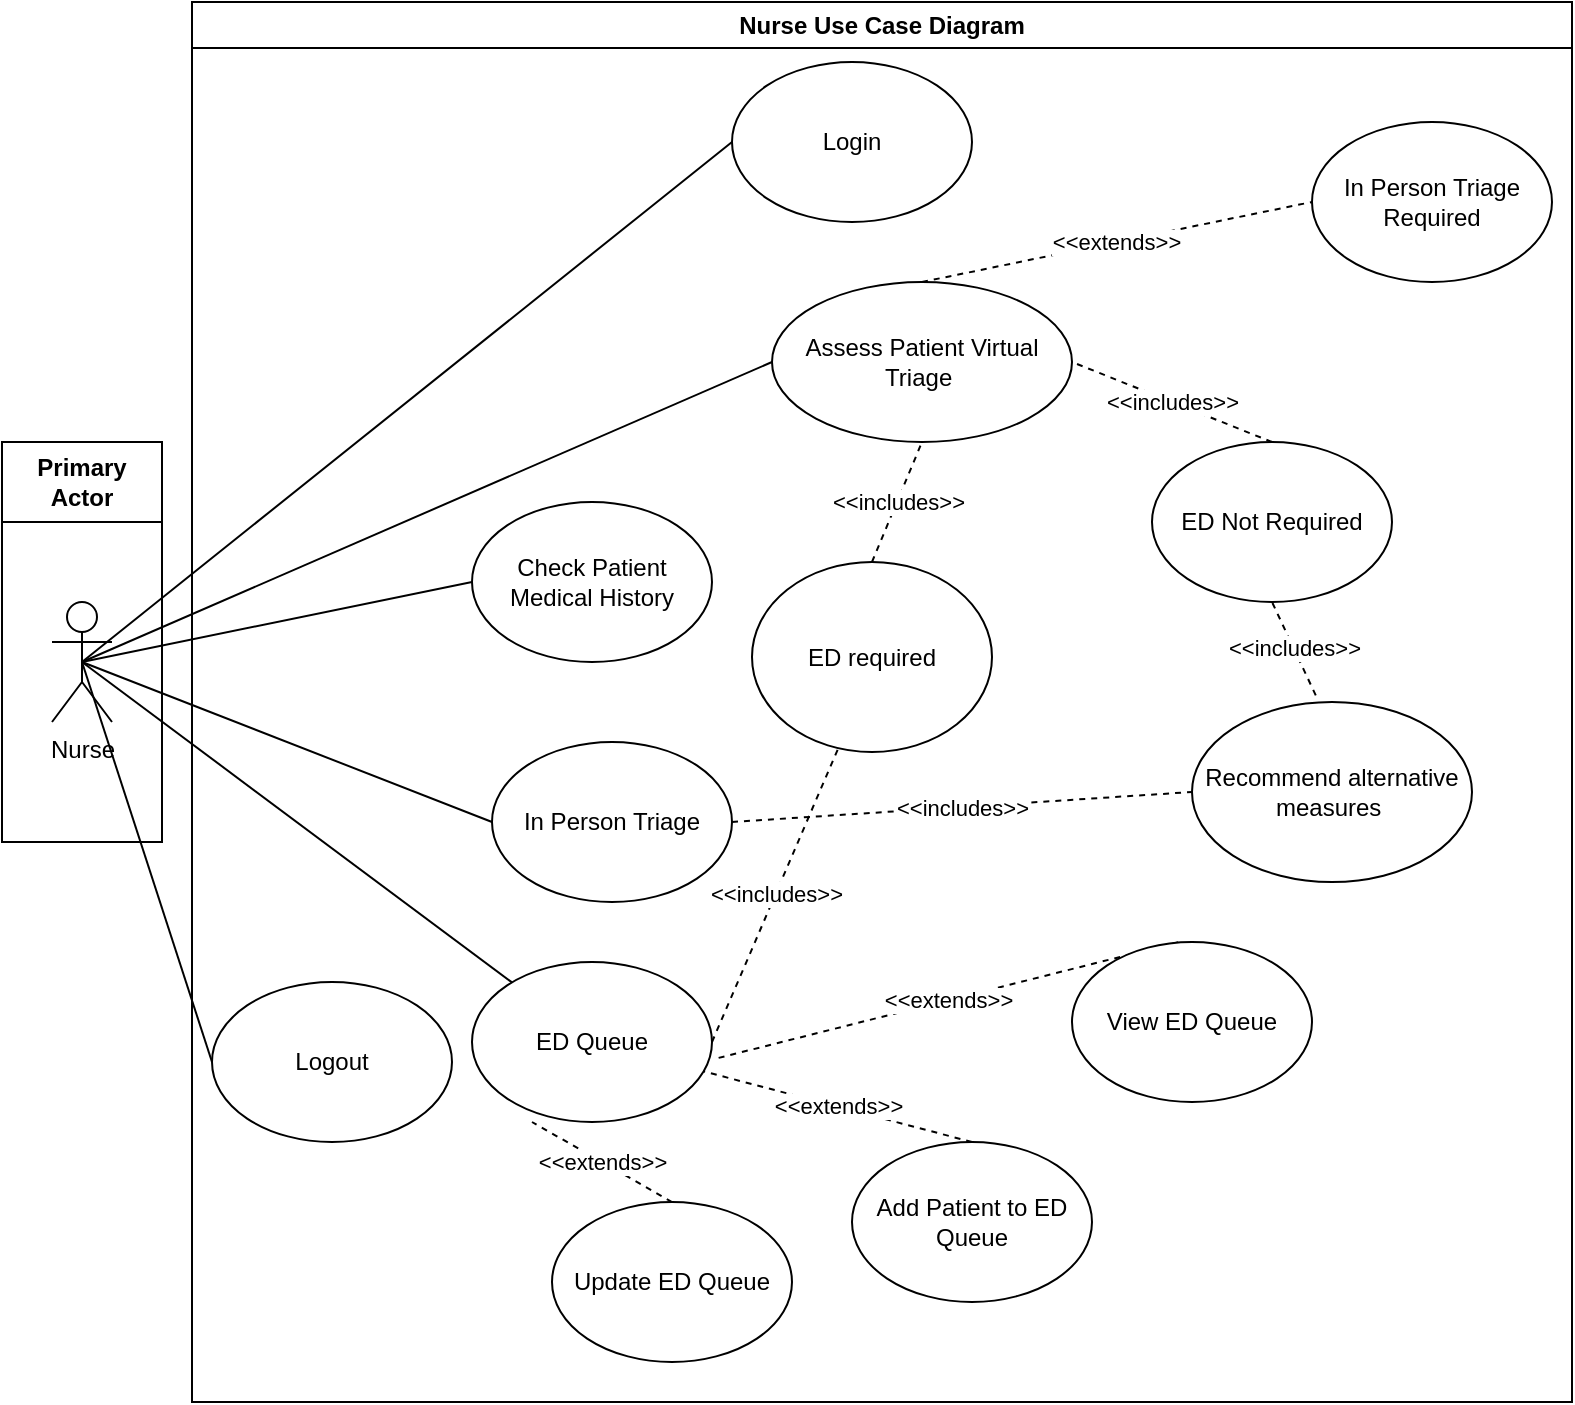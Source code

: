 <mxfile version="24.7.16">
  <diagram name="Page-1" id="cs-93JfKSjwVCzdSiUG0">
    <mxGraphModel dx="2567" dy="1623" grid="1" gridSize="10" guides="1" tooltips="1" connect="1" arrows="1" fold="1" page="1" pageScale="1" pageWidth="827" pageHeight="1169" math="0" shadow="0">
      <root>
        <mxCell id="0" />
        <mxCell id="1" parent="0" />
        <mxCell id="X_wR6jChlvGeCeVIgnp7-7" value="Login" style="ellipse;whiteSpace=wrap;html=1;" parent="1" vertex="1">
          <mxGeometry x="-1250" y="20" width="120" height="80" as="geometry" />
        </mxCell>
        <mxCell id="X_wR6jChlvGeCeVIgnp7-8" value="" style="endArrow=none;html=1;rounded=0;entryX=0;entryY=0.5;entryDx=0;entryDy=0;exitX=0.5;exitY=0.5;exitDx=0;exitDy=0;exitPerimeter=0;" parent="1" source="X_wR6jChlvGeCeVIgnp7-4" target="X_wR6jChlvGeCeVIgnp7-7" edge="1">
          <mxGeometry width="50" height="50" relative="1" as="geometry">
            <mxPoint x="-1520" y="260" as="sourcePoint" />
            <mxPoint x="-1470" y="210" as="targetPoint" />
          </mxGeometry>
        </mxCell>
        <mxCell id="X_wR6jChlvGeCeVIgnp7-28" value="" style="endArrow=none;html=1;rounded=0;entryX=0;entryY=0.5;entryDx=0;entryDy=0;exitX=0.5;exitY=0.5;exitDx=0;exitDy=0;exitPerimeter=0;" parent="1" source="X_wR6jChlvGeCeVIgnp7-4" target="X_wR6jChlvGeCeVIgnp7-27" edge="1">
          <mxGeometry width="50" height="50" relative="1" as="geometry">
            <mxPoint x="-1420" y="300" as="sourcePoint" />
            <mxPoint x="-1370" y="250" as="targetPoint" />
          </mxGeometry>
        </mxCell>
        <mxCell id="X_wR6jChlvGeCeVIgnp7-40" value="" style="endArrow=none;html=1;rounded=0;entryX=0;entryY=0.5;entryDx=0;entryDy=0;exitX=0.5;exitY=0.5;exitDx=0;exitDy=0;exitPerimeter=0;" parent="1" source="X_wR6jChlvGeCeVIgnp7-4" target="X_wR6jChlvGeCeVIgnp7-30" edge="1">
          <mxGeometry width="50" height="50" relative="1" as="geometry">
            <mxPoint x="-1470" y="380" as="sourcePoint" />
            <mxPoint x="-1420" y="330" as="targetPoint" />
          </mxGeometry>
        </mxCell>
        <mxCell id="X_wR6jChlvGeCeVIgnp7-46" value="" style="endArrow=none;html=1;rounded=0;entryX=0.5;entryY=0.5;entryDx=0;entryDy=0;entryPerimeter=0;exitX=0;exitY=0.5;exitDx=0;exitDy=0;" parent="1" source="X_wR6jChlvGeCeVIgnp7-45" target="X_wR6jChlvGeCeVIgnp7-4" edge="1">
          <mxGeometry width="50" height="50" relative="1" as="geometry">
            <mxPoint x="-1460" y="500" as="sourcePoint" />
            <mxPoint x="-1410" y="450" as="targetPoint" />
          </mxGeometry>
        </mxCell>
        <mxCell id="X_wR6jChlvGeCeVIgnp7-48" value="Nurse Use Case Diagram" style="swimlane;whiteSpace=wrap;html=1;" parent="1" vertex="1">
          <mxGeometry x="-1520" y="-10" width="690" height="700" as="geometry" />
        </mxCell>
        <mxCell id="X_wR6jChlvGeCeVIgnp7-27" value="Assess Patient Virtual Triage&amp;nbsp;" style="ellipse;whiteSpace=wrap;html=1;" parent="X_wR6jChlvGeCeVIgnp7-48" vertex="1">
          <mxGeometry x="290" y="140" width="150" height="80" as="geometry" />
        </mxCell>
        <mxCell id="X_wR6jChlvGeCeVIgnp7-32" value="ED required" style="ellipse;whiteSpace=wrap;html=1;" parent="X_wR6jChlvGeCeVIgnp7-48" vertex="1">
          <mxGeometry x="280" y="280" width="120" height="95" as="geometry" />
        </mxCell>
        <mxCell id="X_wR6jChlvGeCeVIgnp7-37" value="&amp;lt;&amp;lt;includes&amp;gt;&amp;gt;" style="endArrow=none;dashed=1;html=1;rounded=0;entryX=0.5;entryY=1;entryDx=0;entryDy=0;exitX=0.5;exitY=0;exitDx=0;exitDy=0;" parent="X_wR6jChlvGeCeVIgnp7-48" source="X_wR6jChlvGeCeVIgnp7-32" target="X_wR6jChlvGeCeVIgnp7-27" edge="1">
          <mxGeometry width="50" height="50" relative="1" as="geometry">
            <mxPoint x="370" y="320" as="sourcePoint" />
            <mxPoint x="420" y="270" as="targetPoint" />
          </mxGeometry>
        </mxCell>
        <mxCell id="X_wR6jChlvGeCeVIgnp7-38" value="ED Not Required" style="ellipse;whiteSpace=wrap;html=1;" parent="X_wR6jChlvGeCeVIgnp7-48" vertex="1">
          <mxGeometry x="480" y="220" width="120" height="80" as="geometry" />
        </mxCell>
        <mxCell id="X_wR6jChlvGeCeVIgnp7-39" value="&amp;lt;&amp;lt;includes&amp;gt;&amp;gt;" style="endArrow=none;dashed=1;html=1;rounded=0;entryX=1;entryY=0.5;entryDx=0;entryDy=0;exitX=0.5;exitY=0;exitDx=0;exitDy=0;" parent="X_wR6jChlvGeCeVIgnp7-48" source="X_wR6jChlvGeCeVIgnp7-38" target="X_wR6jChlvGeCeVIgnp7-27" edge="1">
          <mxGeometry x="-0.004" width="50" height="50" relative="1" as="geometry">
            <mxPoint x="500" y="310" as="sourcePoint" />
            <mxPoint x="550" y="260" as="targetPoint" />
            <mxPoint as="offset" />
          </mxGeometry>
        </mxCell>
        <mxCell id="X_wR6jChlvGeCeVIgnp7-43" value="Recommend alternative measures&amp;nbsp;" style="ellipse;whiteSpace=wrap;html=1;" parent="X_wR6jChlvGeCeVIgnp7-48" vertex="1">
          <mxGeometry x="500" y="350" width="140" height="90" as="geometry" />
        </mxCell>
        <mxCell id="X_wR6jChlvGeCeVIgnp7-44" value="&amp;lt;&amp;lt;includes&amp;gt;&amp;gt;" style="endArrow=none;dashed=1;html=1;rounded=0;entryX=0.5;entryY=1;entryDx=0;entryDy=0;exitX=0.442;exitY=-0.037;exitDx=0;exitDy=0;exitPerimeter=0;" parent="X_wR6jChlvGeCeVIgnp7-48" source="X_wR6jChlvGeCeVIgnp7-43" target="X_wR6jChlvGeCeVIgnp7-38" edge="1">
          <mxGeometry width="50" height="50" relative="1" as="geometry">
            <mxPoint x="630" y="430" as="sourcePoint" />
            <mxPoint x="680" y="380" as="targetPoint" />
          </mxGeometry>
        </mxCell>
        <mxCell id="X_wR6jChlvGeCeVIgnp7-45" value="Logout" style="ellipse;whiteSpace=wrap;html=1;" parent="X_wR6jChlvGeCeVIgnp7-48" vertex="1">
          <mxGeometry x="10" y="490" width="120" height="80" as="geometry" />
        </mxCell>
        <mxCell id="X_wR6jChlvGeCeVIgnp7-30" value="Check Patient Medical History" style="ellipse;whiteSpace=wrap;html=1;" parent="X_wR6jChlvGeCeVIgnp7-48" vertex="1">
          <mxGeometry x="140" y="250" width="120" height="80" as="geometry" />
        </mxCell>
        <mxCell id="A1zP9U_FgMAEuL-WW70M-5" value="In Person Triage" style="ellipse;whiteSpace=wrap;html=1;" parent="X_wR6jChlvGeCeVIgnp7-48" vertex="1">
          <mxGeometry x="150" y="370" width="120" height="80" as="geometry" />
        </mxCell>
        <mxCell id="A1zP9U_FgMAEuL-WW70M-7" value="In Person Triage Required" style="ellipse;whiteSpace=wrap;html=1;" parent="X_wR6jChlvGeCeVIgnp7-48" vertex="1">
          <mxGeometry x="560" y="60" width="120" height="80" as="geometry" />
        </mxCell>
        <mxCell id="A1zP9U_FgMAEuL-WW70M-9" value="&amp;lt;&amp;lt;extends&amp;gt;&amp;gt;" style="endArrow=none;dashed=1;html=1;rounded=0;entryX=0;entryY=0.5;entryDx=0;entryDy=0;exitX=0.5;exitY=0;exitDx=0;exitDy=0;" parent="X_wR6jChlvGeCeVIgnp7-48" source="X_wR6jChlvGeCeVIgnp7-27" target="A1zP9U_FgMAEuL-WW70M-7" edge="1">
          <mxGeometry width="50" height="50" relative="1" as="geometry">
            <mxPoint x="430" y="150" as="sourcePoint" />
            <mxPoint x="480" y="100" as="targetPoint" />
          </mxGeometry>
        </mxCell>
        <mxCell id="A1zP9U_FgMAEuL-WW70M-13" value="&amp;lt;&amp;lt;includes&amp;gt;&amp;gt;" style="endArrow=none;dashed=1;html=1;rounded=0;exitX=1;exitY=0.5;exitDx=0;exitDy=0;entryX=0;entryY=0.5;entryDx=0;entryDy=0;" parent="X_wR6jChlvGeCeVIgnp7-48" source="A1zP9U_FgMAEuL-WW70M-5" target="X_wR6jChlvGeCeVIgnp7-43" edge="1">
          <mxGeometry width="50" height="50" relative="1" as="geometry">
            <mxPoint x="300" y="440" as="sourcePoint" />
            <mxPoint x="350" y="390" as="targetPoint" />
          </mxGeometry>
        </mxCell>
        <mxCell id="A1zP9U_FgMAEuL-WW70M-14" value="&lt;div&gt;&lt;span style=&quot;background-color: initial;&quot;&gt;ED Queue&lt;/span&gt;&lt;br&gt;&lt;/div&gt;" style="ellipse;whiteSpace=wrap;html=1;" parent="X_wR6jChlvGeCeVIgnp7-48" vertex="1">
          <mxGeometry x="140" y="480" width="120" height="80" as="geometry" />
        </mxCell>
        <mxCell id="ZPAgTITpMclQm9SDmYgl-1" value="&amp;lt;&amp;lt;extends&amp;gt;&amp;gt;" style="endArrow=none;dashed=1;html=1;rounded=0;entryX=1.018;entryY=0.603;entryDx=0;entryDy=0;entryPerimeter=0;exitX=0.443;exitY=0.002;exitDx=0;exitDy=0;exitPerimeter=0;" edge="1" parent="X_wR6jChlvGeCeVIgnp7-48" source="ZPAgTITpMclQm9SDmYgl-2" target="A1zP9U_FgMAEuL-WW70M-14">
          <mxGeometry width="50" height="50" relative="1" as="geometry">
            <mxPoint x="350" y="590" as="sourcePoint" />
            <mxPoint x="350" y="580" as="targetPoint" />
          </mxGeometry>
        </mxCell>
        <mxCell id="ZPAgTITpMclQm9SDmYgl-2" value="View ED Queue" style="ellipse;whiteSpace=wrap;html=1;" vertex="1" parent="X_wR6jChlvGeCeVIgnp7-48">
          <mxGeometry x="440" y="470" width="120" height="80" as="geometry" />
        </mxCell>
        <mxCell id="ZPAgTITpMclQm9SDmYgl-3" value="Update ED Queue" style="ellipse;whiteSpace=wrap;html=1;" vertex="1" parent="X_wR6jChlvGeCeVIgnp7-48">
          <mxGeometry x="180" y="600" width="120" height="80" as="geometry" />
        </mxCell>
        <mxCell id="ZPAgTITpMclQm9SDmYgl-4" value="&amp;lt;&amp;lt;extends&amp;gt;&amp;gt;" style="endArrow=none;dashed=1;html=1;rounded=0;exitX=0.5;exitY=0;exitDx=0;exitDy=0;" edge="1" parent="X_wR6jChlvGeCeVIgnp7-48" source="ZPAgTITpMclQm9SDmYgl-3">
          <mxGeometry width="50" height="50" relative="1" as="geometry">
            <mxPoint x="120" y="610" as="sourcePoint" />
            <mxPoint x="170" y="560" as="targetPoint" />
          </mxGeometry>
        </mxCell>
        <mxCell id="ZPAgTITpMclQm9SDmYgl-5" value="Add Patient to ED Queue" style="ellipse;whiteSpace=wrap;html=1;" vertex="1" parent="X_wR6jChlvGeCeVIgnp7-48">
          <mxGeometry x="330" y="570" width="120" height="80" as="geometry" />
        </mxCell>
        <mxCell id="ZPAgTITpMclQm9SDmYgl-8" value="&amp;lt;&amp;lt;extends&amp;gt;&amp;gt;" style="endArrow=none;dashed=1;html=1;rounded=0;exitX=0.5;exitY=0;exitDx=0;exitDy=0;" edge="1" parent="X_wR6jChlvGeCeVIgnp7-48" source="ZPAgTITpMclQm9SDmYgl-5" target="A1zP9U_FgMAEuL-WW70M-14">
          <mxGeometry width="50" height="50" relative="1" as="geometry">
            <mxPoint x="240" y="610" as="sourcePoint" />
            <mxPoint x="290" y="560" as="targetPoint" />
          </mxGeometry>
        </mxCell>
        <mxCell id="ZPAgTITpMclQm9SDmYgl-9" value="&amp;lt;&amp;lt;includes&amp;gt;&amp;gt;" style="endArrow=none;dashed=1;html=1;rounded=0;entryX=0.362;entryY=0.973;entryDx=0;entryDy=0;entryPerimeter=0;" edge="1" parent="X_wR6jChlvGeCeVIgnp7-48" target="X_wR6jChlvGeCeVIgnp7-32">
          <mxGeometry width="50" height="50" relative="1" as="geometry">
            <mxPoint x="260" y="520" as="sourcePoint" />
            <mxPoint x="350" y="450" as="targetPoint" />
          </mxGeometry>
        </mxCell>
        <mxCell id="X_wR6jChlvGeCeVIgnp7-50" value="Primary Actor" style="swimlane;whiteSpace=wrap;html=1;startSize=40;" parent="1" vertex="1">
          <mxGeometry x="-1615" y="210" width="80" height="200" as="geometry" />
        </mxCell>
        <mxCell id="X_wR6jChlvGeCeVIgnp7-4" value="Nurse" style="shape=umlActor;verticalLabelPosition=bottom;verticalAlign=top;html=1;outlineConnect=0;" parent="X_wR6jChlvGeCeVIgnp7-50" vertex="1">
          <mxGeometry x="25" y="80" width="30" height="60" as="geometry" />
        </mxCell>
        <mxCell id="A1zP9U_FgMAEuL-WW70M-6" value="" style="endArrow=none;html=1;rounded=0;entryX=0;entryY=0.5;entryDx=0;entryDy=0;exitX=0.5;exitY=0.5;exitDx=0;exitDy=0;exitPerimeter=0;" parent="1" source="X_wR6jChlvGeCeVIgnp7-4" target="A1zP9U_FgMAEuL-WW70M-5" edge="1">
          <mxGeometry width="50" height="50" relative="1" as="geometry">
            <mxPoint x="-1460" y="430" as="sourcePoint" />
            <mxPoint x="-1410" y="380" as="targetPoint" />
          </mxGeometry>
        </mxCell>
        <mxCell id="A1zP9U_FgMAEuL-WW70M-15" value="" style="endArrow=none;html=1;rounded=0;entryX=0.5;entryY=0.5;entryDx=0;entryDy=0;entryPerimeter=0;" parent="1" source="A1zP9U_FgMAEuL-WW70M-14" target="X_wR6jChlvGeCeVIgnp7-4" edge="1">
          <mxGeometry width="50" height="50" relative="1" as="geometry">
            <mxPoint x="-1470" y="490" as="sourcePoint" />
            <mxPoint x="-1420" y="440" as="targetPoint" />
          </mxGeometry>
        </mxCell>
      </root>
    </mxGraphModel>
  </diagram>
</mxfile>
